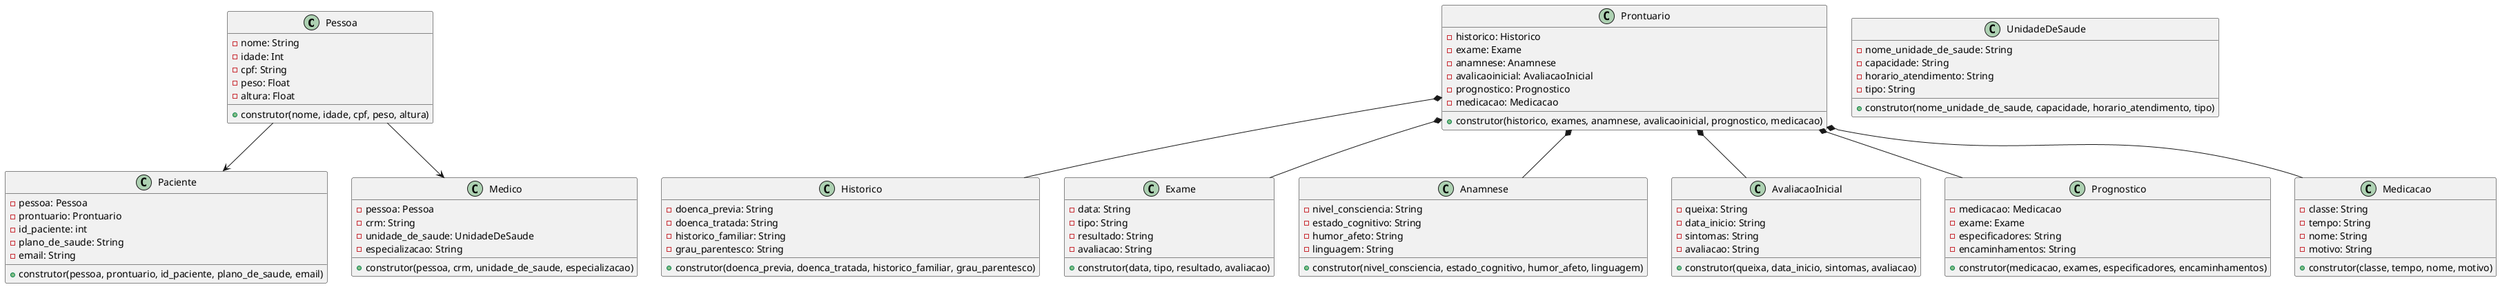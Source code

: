 @startuml diagrama

class Pessoa {
    - nome: String
    - idade: Int
    - cpf: String
    - peso: Float
    - altura: Float
    + construtor(nome, idade, cpf, peso, altura)
}

class Paciente {
    - pessoa: Pessoa
    - prontuario: Prontuario
    - id_paciente: int
    - plano_de_saude: String
    - email: String
    + construtor(pessoa, prontuario, id_paciente, plano_de_saude, email)
}

class Medico {
    - pessoa: Pessoa
    - crm: String
    - unidade_de_saude: UnidadeDeSaude
    - especializacao: String
    + construtor(pessoa, crm, unidade_de_saude, especializacao)
}

class Prontuario {
    - historico: Historico
    - exame: Exame
    - anamnese: Anamnese 
    - avalicaoinicial: AvaliacaoInicial
    - prognostico: Prognostico
    - medicacao: Medicacao
    + construtor(historico, exames, anamnese, avalicaoinicial, prognostico, medicacao)
}
class UnidadeDeSaude {
    - nome_unidade_de_saude: String
    - capacidade: String
    - horario_atendimento: String
    - tipo: String 
    + construtor(nome_unidade_de_saude, capacidade, horario_atendimento, tipo)
}

class Historico {
    - doenca_previa: String
    - doenca_tratada: String
    - historico_familiar: String
    - grau_parentesco: String
    + construtor(doenca_previa, doenca_tratada, historico_familiar, grau_parentesco)
}

class Exame {
    - data: String
    - tipo: String
    - resultado: String
    - avaliacao: String
    + construtor(data, tipo, resultado, avaliacao)
}

class Anamnese {
    - nivel_consciencia: String
    - estado_cognitivo: String
    - humor_afeto: String
    - linguagem: String
    + construtor(nivel_consciencia, estado_cognitivo, humor_afeto, linguagem)
}

class AvaliacaoInicial {
    - queixa: String
    - data_inicio: String
    - sintomas: String
    - avaliacao: String
    + construtor(queixa, data_inicio, sintomas, avaliacao)
}

class Prognostico {
    - medicacao: Medicacao
    - exame: Exame
    - especificadores: String
    - encaminhamentos: String
    + construtor(medicacao, exames, especificadores, encaminhamentos)
}

class Medicacao {
    - classe: String
    - tempo: String
    - nome: String
    - motivo: String
    + construtor(classe, tempo, nome, motivo)
}

Pessoa --> Paciente
Pessoa --> Medico 
Prontuario *-- Historico
Prontuario *-- Exame
Prontuario *-- Anamnese
Prontuario *-- AvaliacaoInicial
Prontuario *-- Prognostico
Prontuario *-- Medicacao

@enduml